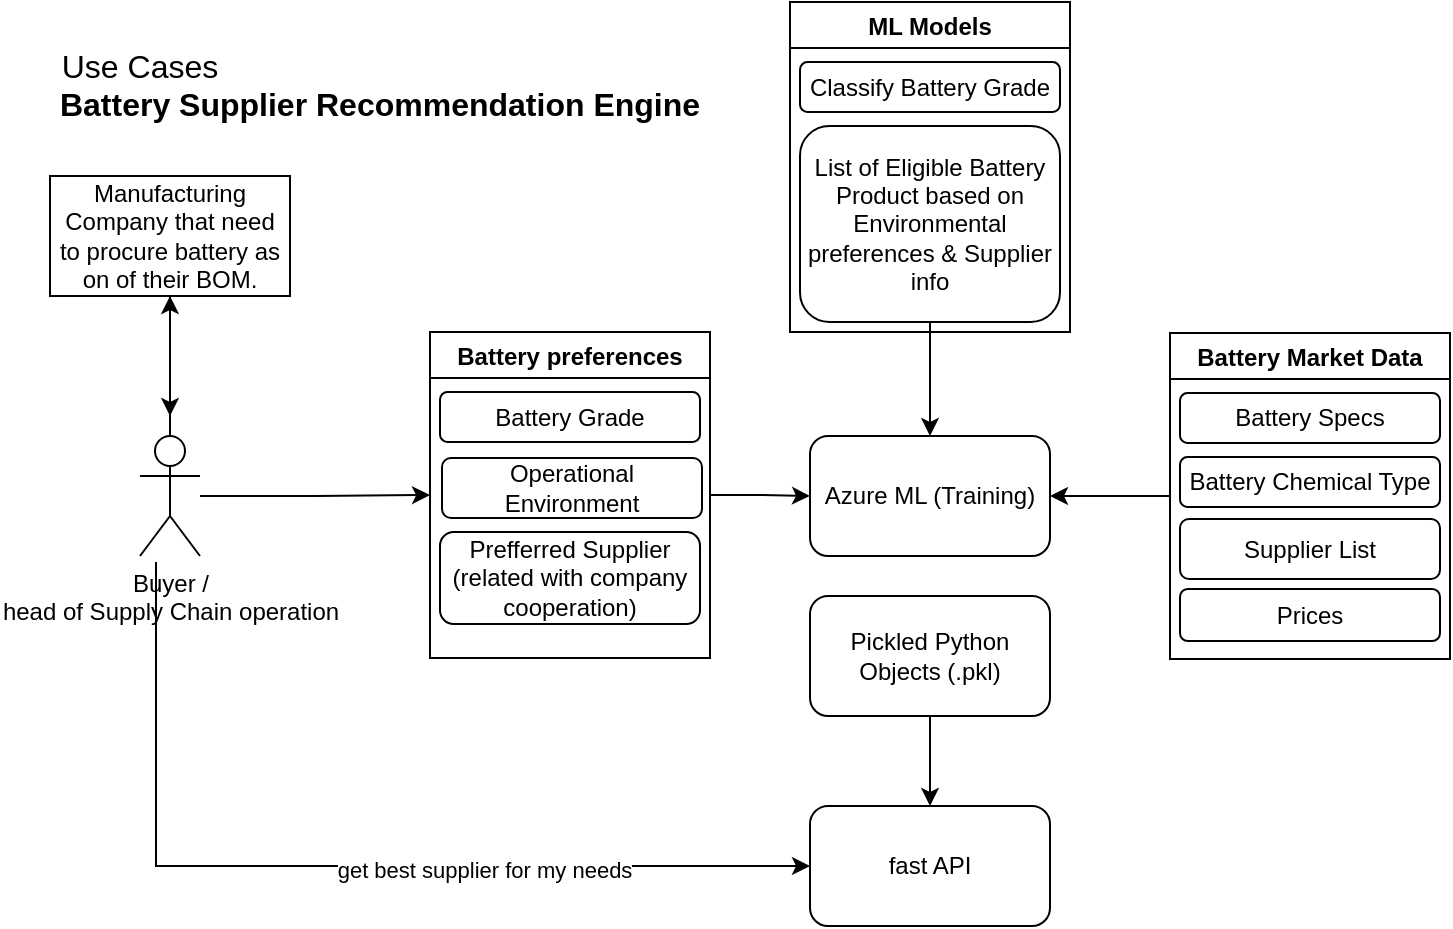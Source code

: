 <mxfile version="19.0.3" type="device"><diagram id="eW9B-BsJ-0XBdRdCPGCD" name="Page-1"><mxGraphModel dx="858" dy="693" grid="1" gridSize="10" guides="1" tooltips="1" connect="1" arrows="1" fold="1" page="1" pageScale="1" pageWidth="1100" pageHeight="850" math="0" shadow="0"><root><mxCell id="0"/><mxCell id="1" parent="0"/><mxCell id="1_5etDfma9UwB2BE-1dv-7" style="edgeStyle=orthogonalEdgeStyle;rounded=0;orthogonalLoop=1;jettySize=auto;html=1;entryX=0;entryY=0.5;entryDx=0;entryDy=0;" edge="1" parent="1" source="1_5etDfma9UwB2BE-1dv-1" target="1_5etDfma9UwB2BE-1dv-5"><mxGeometry relative="1" as="geometry"/></mxCell><mxCell id="1_5etDfma9UwB2BE-1dv-36" value="" style="edgeStyle=orthogonalEdgeStyle;rounded=0;orthogonalLoop=1;jettySize=auto;html=1;" edge="1" parent="1" source="1_5etDfma9UwB2BE-1dv-1" target="1_5etDfma9UwB2BE-1dv-3"><mxGeometry relative="1" as="geometry"/></mxCell><mxCell id="1_5etDfma9UwB2BE-1dv-37" style="edgeStyle=orthogonalEdgeStyle;rounded=0;orthogonalLoop=1;jettySize=auto;html=1;entryX=0;entryY=0.5;entryDx=0;entryDy=0;" edge="1" parent="1" target="1_5etDfma9UwB2BE-1dv-32"><mxGeometry relative="1" as="geometry"><mxPoint x="163" y="303" as="sourcePoint"/><mxPoint x="483" y="458" as="targetPoint"/><Array as="points"><mxPoint x="163" y="455"/></Array></mxGeometry></mxCell><mxCell id="1_5etDfma9UwB2BE-1dv-38" value="get best supplier for my needs" style="edgeLabel;html=1;align=center;verticalAlign=middle;resizable=0;points=[];" vertex="1" connectable="0" parent="1_5etDfma9UwB2BE-1dv-37"><mxGeometry x="0.318" y="-1" relative="1" as="geometry"><mxPoint y="1" as="offset"/></mxGeometry></mxCell><mxCell id="1_5etDfma9UwB2BE-1dv-1" value="Buyer / &lt;br&gt;head of Supply Chain operation" style="shape=umlActor;verticalLabelPosition=bottom;verticalAlign=top;html=1;outlineConnect=0;" vertex="1" parent="1"><mxGeometry x="155" y="240" width="30" height="60" as="geometry"/></mxCell><mxCell id="1_5etDfma9UwB2BE-1dv-4" style="edgeStyle=orthogonalEdgeStyle;rounded=0;orthogonalLoop=1;jettySize=auto;html=1;" edge="1" parent="1" source="1_5etDfma9UwB2BE-1dv-3"><mxGeometry relative="1" as="geometry"><mxPoint x="170" y="230" as="targetPoint"/></mxGeometry></mxCell><mxCell id="1_5etDfma9UwB2BE-1dv-3" value="Manufacturing Company that need to procure battery as on of their BOM." style="rounded=0;whiteSpace=wrap;html=1;" vertex="1" parent="1"><mxGeometry x="110" y="110" width="120" height="60" as="geometry"/></mxCell><mxCell id="1_5etDfma9UwB2BE-1dv-33" style="edgeStyle=orthogonalEdgeStyle;rounded=0;orthogonalLoop=1;jettySize=auto;html=1;" edge="1" parent="1" source="1_5etDfma9UwB2BE-1dv-5" target="1_5etDfma9UwB2BE-1dv-30"><mxGeometry relative="1" as="geometry"/></mxCell><mxCell id="1_5etDfma9UwB2BE-1dv-5" value="Battery preferences" style="swimlane;" vertex="1" parent="1"><mxGeometry x="300" y="188" width="140" height="163" as="geometry"/></mxCell><mxCell id="1_5etDfma9UwB2BE-1dv-10" value="Battery Grade" style="rounded=1;whiteSpace=wrap;html=1;" vertex="1" parent="1_5etDfma9UwB2BE-1dv-5"><mxGeometry x="5" y="30" width="130" height="25" as="geometry"/></mxCell><mxCell id="1_5etDfma9UwB2BE-1dv-11" value="Operational Environment" style="rounded=1;whiteSpace=wrap;html=1;" vertex="1" parent="1_5etDfma9UwB2BE-1dv-5"><mxGeometry x="6" y="63" width="130" height="30" as="geometry"/></mxCell><mxCell id="1_5etDfma9UwB2BE-1dv-12" value="Prefferred Supplier (related with company cooperation)" style="rounded=1;whiteSpace=wrap;html=1;" vertex="1" parent="1_5etDfma9UwB2BE-1dv-5"><mxGeometry x="5" y="100" width="130" height="46" as="geometry"/></mxCell><mxCell id="1_5etDfma9UwB2BE-1dv-35" value="" style="edgeStyle=orthogonalEdgeStyle;rounded=0;orthogonalLoop=1;jettySize=auto;html=1;" edge="1" parent="1" source="1_5etDfma9UwB2BE-1dv-18" target="1_5etDfma9UwB2BE-1dv-30"><mxGeometry relative="1" as="geometry"/></mxCell><mxCell id="1_5etDfma9UwB2BE-1dv-18" value="Battery Market Data" style="swimlane;" vertex="1" parent="1"><mxGeometry x="670" y="188.5" width="140" height="163" as="geometry"/></mxCell><mxCell id="1_5etDfma9UwB2BE-1dv-19" value="Battery Specs" style="rounded=1;whiteSpace=wrap;html=1;" vertex="1" parent="1_5etDfma9UwB2BE-1dv-18"><mxGeometry x="5" y="30" width="130" height="25" as="geometry"/></mxCell><mxCell id="1_5etDfma9UwB2BE-1dv-20" value="Supplier List" style="rounded=1;whiteSpace=wrap;html=1;" vertex="1" parent="1_5etDfma9UwB2BE-1dv-18"><mxGeometry x="5" y="93" width="130" height="30" as="geometry"/></mxCell><mxCell id="1_5etDfma9UwB2BE-1dv-21" value="Prices" style="rounded=1;whiteSpace=wrap;html=1;" vertex="1" parent="1_5etDfma9UwB2BE-1dv-18"><mxGeometry x="5" y="128" width="130" height="26" as="geometry"/></mxCell><mxCell id="1_5etDfma9UwB2BE-1dv-22" value="Battery Chemical Type" style="rounded=1;whiteSpace=wrap;html=1;" vertex="1" parent="1_5etDfma9UwB2BE-1dv-18"><mxGeometry x="5" y="62" width="130" height="25" as="geometry"/></mxCell><mxCell id="1_5etDfma9UwB2BE-1dv-24" value="ML Models" style="swimlane;" vertex="1" parent="1"><mxGeometry x="480" y="23" width="140" height="165" as="geometry"/></mxCell><mxCell id="1_5etDfma9UwB2BE-1dv-25" value="Classify Battery Grade" style="rounded=1;whiteSpace=wrap;html=1;" vertex="1" parent="1_5etDfma9UwB2BE-1dv-24"><mxGeometry x="5" y="30" width="130" height="25" as="geometry"/></mxCell><mxCell id="1_5etDfma9UwB2BE-1dv-28" value="List of Eligible Battery Product based on Environmental preferences &amp;amp; Supplier info" style="rounded=1;whiteSpace=wrap;html=1;" vertex="1" parent="1_5etDfma9UwB2BE-1dv-24"><mxGeometry x="5" y="62" width="130" height="98" as="geometry"/></mxCell><mxCell id="1_5etDfma9UwB2BE-1dv-30" value="Azure ML (Training)" style="rounded=1;whiteSpace=wrap;html=1;" vertex="1" parent="1"><mxGeometry x="490" y="240" width="120" height="60" as="geometry"/></mxCell><mxCell id="1_5etDfma9UwB2BE-1dv-40" style="edgeStyle=orthogonalEdgeStyle;rounded=0;orthogonalLoop=1;jettySize=auto;html=1;entryX=0.5;entryY=0;entryDx=0;entryDy=0;fontSize=16;" edge="1" parent="1" source="1_5etDfma9UwB2BE-1dv-31" target="1_5etDfma9UwB2BE-1dv-32"><mxGeometry relative="1" as="geometry"/></mxCell><mxCell id="1_5etDfma9UwB2BE-1dv-31" value="Pickled Python Objects (.pkl)" style="rounded=1;whiteSpace=wrap;html=1;" vertex="1" parent="1"><mxGeometry x="490" y="320" width="120" height="60" as="geometry"/></mxCell><mxCell id="1_5etDfma9UwB2BE-1dv-32" value="fast API" style="rounded=1;whiteSpace=wrap;html=1;" vertex="1" parent="1"><mxGeometry x="490" y="425" width="120" height="60" as="geometry"/></mxCell><mxCell id="1_5etDfma9UwB2BE-1dv-34" style="edgeStyle=orthogonalEdgeStyle;rounded=0;orthogonalLoop=1;jettySize=auto;html=1;entryX=0.5;entryY=0;entryDx=0;entryDy=0;" edge="1" parent="1" source="1_5etDfma9UwB2BE-1dv-28" target="1_5etDfma9UwB2BE-1dv-30"><mxGeometry relative="1" as="geometry"/></mxCell><mxCell id="1_5etDfma9UwB2BE-1dv-39" value="Battery Supplier Recommendation Engine" style="text;html=1;strokeColor=none;fillColor=none;align=center;verticalAlign=middle;whiteSpace=wrap;rounded=0;fontStyle=1;fontSize=16;" vertex="1" parent="1"><mxGeometry x="85" y="59" width="380" height="30" as="geometry"/></mxCell><mxCell id="1_5etDfma9UwB2BE-1dv-43" value="&lt;span style=&quot;font-weight: normal;&quot;&gt;Use Cases&lt;/span&gt;" style="text;html=1;strokeColor=none;fillColor=none;align=center;verticalAlign=middle;whiteSpace=wrap;rounded=0;fontStyle=1;fontSize=16;" vertex="1" parent="1"><mxGeometry x="100" y="40" width="110" height="30" as="geometry"/></mxCell></root></mxGraphModel></diagram></mxfile>